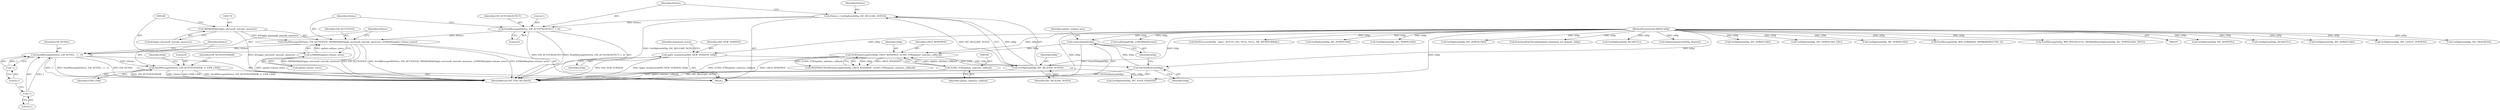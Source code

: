 digraph "0_rufus_c3c39f7f8a11f612c4ebf7affce25ec6928eb1cb_1@API" {
"1000191" [label="(Call,SendMessage(hNotes, EM_SETEVENTMASK, 0, ENM_LINK))"];
"1000184" [label="(Call,SendMessage(hNotes, EM_SETSEL, -1, -1))"];
"1000172" [label="(Call,SendMessageA(hNotes, EM_SETTEXTEX, (WPARAM)&friggin_microsoft_unicode_amateurs, (LPARAM)update.release_notes))"];
"1000167" [label="(Call,SendMessage(hNotes, EM_AUTOURLDETECT, 1, 0))"];
"1000162" [label="(Call,hNotes = GetDlgItem(hDlg, IDC_RELEASE_NOTES))"];
"1000164" [label="(Call,GetDlgItem(hDlg, IDC_RELEASE_NOTES))"];
"1000156" [label="(Call,SetWindowLongPtr(hDlg, GWLP_WNDPROC, (LONG_PTR)update_subclass_callback))"];
"1000150" [label="(Call,CenterDialog(hDlg))"];
"1000148" [label="(Call,SetTitleBarIcon(hDlg))"];
"1000142" [label="(Call,apply_localization(IDD_NEW_VERSION, hDlg))"];
"1000108" [label="(MethodParameterIn,HWND hDlg)"];
"1000159" [label="(Call,(LONG_PTR)update_subclass_callback)"];
"1000175" [label="(Call,(WPARAM)&friggin_microsoft_unicode_amateurs)"];
"1000179" [label="(Call,(LPARAM)update.release_notes)"];
"1000187" [label="(Call,-1)"];
"1000189" [label="(Call,-1)"];
"1000108" [label="(MethodParameterIn,HWND hDlg)"];
"1000268" [label="(Call,GetDlgItem(hDlg, IDC_WEBSITE))"];
"1000189" [label="(Call,-1)"];
"1000184" [label="(Call,SendMessage(hNotes, EM_SETSEL, -1, -1))"];
"1000142" [label="(Call,apply_localization(IDD_NEW_VERSION, hDlg))"];
"1000513" [label="(Call,GetDlgItem(hDlg, IDCANCEL))"];
"1000170" [label="(Literal,1)"];
"1000179" [label="(Call,(LPARAM)update.release_notes)"];
"1000163" [label="(Identifier,hNotes)"];
"1000151" [label="(Identifier,hDlg)"];
"1000157" [label="(Identifier,hDlg)"];
"1000197" [label="(Call,GetDlgItem(hDlg, IDC_YOUR_VERSION))"];
"1000167" [label="(Call,SendMessage(hNotes, EM_AUTOURLDETECT, 1, 0))"];
"1000554" [label="(Call,GetDlgItem(hDlg, IDC_DOWNLOAD))"];
"1000144" [label="(Identifier,hDlg)"];
"1000194" [label="(Literal,0)"];
"1000166" [label="(Identifier,IDC_RELEASE_NOTES)"];
"1000212" [label="(Call,GetDlgItem(hDlg, IDC_LATEST_VERSION))"];
"1000174" [label="(Identifier,EM_SETTEXTEX)"];
"1000570" [label="(MethodReturn,INT_PTR CALLBACK)"];
"1000240" [label="(Call,GetDlgItem(hDlg, IDC_PROGRESS))"];
"1000319" [label="(Call,EndDialog(hDlg, LOWORD(wParam)))"];
"1000193" [label="(Identifier,EM_SETEVENTMASK)"];
"1000328" [label="(Call,ShellExecuteA(hDlg, \"open\", RUFUS_URL, NULL, NULL, SW_SHOWNORMAL))"];
"1000173" [label="(Identifier,hNotes)"];
"1000191" [label="(Call,SendMessage(hNotes, EM_SETEVENTMASK, 0, ENM_LINK))"];
"1000190" [label="(Literal,1)"];
"1000186" [label="(Identifier,EM_SETSEL)"];
"1000495" [label="(Call,GetDlgItem(hDlg, IDC_DOWNLOAD))"];
"1000168" [label="(Identifier,hNotes)"];
"1000187" [label="(Call,-1)"];
"1000156" [label="(Call,SetWindowLongPtr(hDlg, GWLP_WNDPROC, (LONG_PTR)update_subclass_callback))"];
"1000150" [label="(Call,CenterDialog(hDlg))"];
"1000257" [label="(Call,GetDlgItem(hDlg, IDC_DOWNLOAD))"];
"1000159" [label="(Call,(LONG_PTR)update_subclass_callback)"];
"1000366" [label="(Call,GetDlgItem(hDlg, IDC_DOWNLOAD))"];
"1000165" [label="(Identifier,hDlg)"];
"1000149" [label="(Identifier,hDlg)"];
"1000175" [label="(Call,(WPARAM)&friggin_microsoft_unicode_amateurs)"];
"1000198" [label="(Identifier,hDlg)"];
"1000172" [label="(Call,SendMessageA(hNotes, EM_SETTEXTEX, (WPARAM)&friggin_microsoft_unicode_amateurs, (LPARAM)update.release_notes))"];
"1000192" [label="(Identifier,hNotes)"];
"1000499" [label="(Call,DownloadFileThreaded(update.download_url, filepath, hDlg))"];
"1000195" [label="(Identifier,ENM_LINK)"];
"1000158" [label="(Identifier,GWLP_WNDPROC)"];
"1000161" [label="(Identifier,update_subclass_callback)"];
"1000535" [label="(Call,GetDlgItem(hDlg, IDCANCEL))"];
"1000358" [label="(Call,ValidateSignature(hDlg, filepath))"];
"1000185" [label="(Identifier,hNotes)"];
"1000543" [label="(Call,GetDlgItem(hDlg, IDC_DOWNLOAD))"];
"1000181" [label="(Call,update.release_notes)"];
"1000177" [label="(Call,&friggin_microsoft_unicode_amateurs)"];
"1000233" [label="(Call,GetDlgItem(hDlg, IDC_DOWNLOAD_URL))"];
"1000518" [label="(Call,GetDlgItem(hDlg, IDC_DOWNLOAD))"];
"1000148" [label="(Call,SetTitleBarIcon(hDlg))"];
"1000171" [label="(Literal,0)"];
"1000169" [label="(Identifier,EM_AUTOURLDETECT)"];
"1000164" [label="(Call,GetDlgItem(hDlg, IDC_RELEASE_NOTES))"];
"1000162" [label="(Call,hNotes = GetDlgItem(hDlg, IDC_RELEASE_NOTES))"];
"1000154" [label="(Call,(WNDPROC)SetWindowLongPtr(hDlg, GWLP_WNDPROC, (LONG_PTR)update_subclass_callback))"];
"1000143" [label="(Identifier,IDD_NEW_VERSION)"];
"1000416" [label="(Call,PostMessage(hDlg, WM_COMMAND, (WPARAM)IDCLOSE, 0))"];
"1000146" [label="(Identifier,download_status)"];
"1000153" [label="(Identifier,update_original_proc)"];
"1000490" [label="(Call,SendMessage(hDlg, WM_NEXTDLGCTL, (WPARAM)GetDlgItem(hDlg, IDC_DOWNLOAD), TRUE))"];
"1000140" [label="(Block,)"];
"1000188" [label="(Literal,1)"];
"1000191" -> "1000140"  [label="AST: "];
"1000191" -> "1000195"  [label="CFG: "];
"1000192" -> "1000191"  [label="AST: "];
"1000193" -> "1000191"  [label="AST: "];
"1000194" -> "1000191"  [label="AST: "];
"1000195" -> "1000191"  [label="AST: "];
"1000198" -> "1000191"  [label="CFG: "];
"1000191" -> "1000570"  [label="DDG: ENM_LINK"];
"1000191" -> "1000570"  [label="DDG: SendMessage(hNotes, EM_SETEVENTMASK, 0, ENM_LINK)"];
"1000191" -> "1000570"  [label="DDG: EM_SETEVENTMASK"];
"1000191" -> "1000570"  [label="DDG: hNotes"];
"1000184" -> "1000191"  [label="DDG: hNotes"];
"1000184" -> "1000140"  [label="AST: "];
"1000184" -> "1000189"  [label="CFG: "];
"1000185" -> "1000184"  [label="AST: "];
"1000186" -> "1000184"  [label="AST: "];
"1000187" -> "1000184"  [label="AST: "];
"1000189" -> "1000184"  [label="AST: "];
"1000192" -> "1000184"  [label="CFG: "];
"1000184" -> "1000570"  [label="DDG: EM_SETSEL"];
"1000184" -> "1000570"  [label="DDG: -1"];
"1000184" -> "1000570"  [label="DDG: SendMessage(hNotes, EM_SETSEL, -1, -1)"];
"1000172" -> "1000184"  [label="DDG: hNotes"];
"1000187" -> "1000184"  [label="DDG: 1"];
"1000189" -> "1000184"  [label="DDG: 1"];
"1000172" -> "1000140"  [label="AST: "];
"1000172" -> "1000179"  [label="CFG: "];
"1000173" -> "1000172"  [label="AST: "];
"1000174" -> "1000172"  [label="AST: "];
"1000175" -> "1000172"  [label="AST: "];
"1000179" -> "1000172"  [label="AST: "];
"1000185" -> "1000172"  [label="CFG: "];
"1000172" -> "1000570"  [label="DDG: SendMessageA(hNotes, EM_SETTEXTEX, (WPARAM)&friggin_microsoft_unicode_amateurs, (LPARAM)update.release_notes)"];
"1000172" -> "1000570"  [label="DDG: (LPARAM)update.release_notes"];
"1000172" -> "1000570"  [label="DDG: EM_SETTEXTEX"];
"1000172" -> "1000570"  [label="DDG: (WPARAM)&friggin_microsoft_unicode_amateurs"];
"1000167" -> "1000172"  [label="DDG: hNotes"];
"1000175" -> "1000172"  [label="DDG: &friggin_microsoft_unicode_amateurs"];
"1000179" -> "1000172"  [label="DDG: update.release_notes"];
"1000167" -> "1000140"  [label="AST: "];
"1000167" -> "1000171"  [label="CFG: "];
"1000168" -> "1000167"  [label="AST: "];
"1000169" -> "1000167"  [label="AST: "];
"1000170" -> "1000167"  [label="AST: "];
"1000171" -> "1000167"  [label="AST: "];
"1000173" -> "1000167"  [label="CFG: "];
"1000167" -> "1000570"  [label="DDG: EM_AUTOURLDETECT"];
"1000167" -> "1000570"  [label="DDG: SendMessage(hNotes, EM_AUTOURLDETECT, 1, 0)"];
"1000162" -> "1000167"  [label="DDG: hNotes"];
"1000162" -> "1000140"  [label="AST: "];
"1000162" -> "1000164"  [label="CFG: "];
"1000163" -> "1000162"  [label="AST: "];
"1000164" -> "1000162"  [label="AST: "];
"1000168" -> "1000162"  [label="CFG: "];
"1000162" -> "1000570"  [label="DDG: GetDlgItem(hDlg, IDC_RELEASE_NOTES)"];
"1000164" -> "1000162"  [label="DDG: hDlg"];
"1000164" -> "1000162"  [label="DDG: IDC_RELEASE_NOTES"];
"1000164" -> "1000166"  [label="CFG: "];
"1000165" -> "1000164"  [label="AST: "];
"1000166" -> "1000164"  [label="AST: "];
"1000164" -> "1000570"  [label="DDG: IDC_RELEASE_NOTES"];
"1000156" -> "1000164"  [label="DDG: hDlg"];
"1000108" -> "1000164"  [label="DDG: hDlg"];
"1000164" -> "1000197"  [label="DDG: hDlg"];
"1000156" -> "1000154"  [label="AST: "];
"1000156" -> "1000159"  [label="CFG: "];
"1000157" -> "1000156"  [label="AST: "];
"1000158" -> "1000156"  [label="AST: "];
"1000159" -> "1000156"  [label="AST: "];
"1000154" -> "1000156"  [label="CFG: "];
"1000156" -> "1000570"  [label="DDG: (LONG_PTR)update_subclass_callback"];
"1000156" -> "1000570"  [label="DDG: GWLP_WNDPROC"];
"1000156" -> "1000154"  [label="DDG: hDlg"];
"1000156" -> "1000154"  [label="DDG: GWLP_WNDPROC"];
"1000156" -> "1000154"  [label="DDG: (LONG_PTR)update_subclass_callback"];
"1000150" -> "1000156"  [label="DDG: hDlg"];
"1000108" -> "1000156"  [label="DDG: hDlg"];
"1000159" -> "1000156"  [label="DDG: update_subclass_callback"];
"1000150" -> "1000140"  [label="AST: "];
"1000150" -> "1000151"  [label="CFG: "];
"1000151" -> "1000150"  [label="AST: "];
"1000153" -> "1000150"  [label="CFG: "];
"1000150" -> "1000570"  [label="DDG: CenterDialog(hDlg)"];
"1000148" -> "1000150"  [label="DDG: hDlg"];
"1000108" -> "1000150"  [label="DDG: hDlg"];
"1000148" -> "1000140"  [label="AST: "];
"1000148" -> "1000149"  [label="CFG: "];
"1000149" -> "1000148"  [label="AST: "];
"1000151" -> "1000148"  [label="CFG: "];
"1000148" -> "1000570"  [label="DDG: SetTitleBarIcon(hDlg)"];
"1000142" -> "1000148"  [label="DDG: hDlg"];
"1000108" -> "1000148"  [label="DDG: hDlg"];
"1000142" -> "1000140"  [label="AST: "];
"1000142" -> "1000144"  [label="CFG: "];
"1000143" -> "1000142"  [label="AST: "];
"1000144" -> "1000142"  [label="AST: "];
"1000146" -> "1000142"  [label="CFG: "];
"1000142" -> "1000570"  [label="DDG: apply_localization(IDD_NEW_VERSION, hDlg)"];
"1000142" -> "1000570"  [label="DDG: IDD_NEW_VERSION"];
"1000108" -> "1000142"  [label="DDG: hDlg"];
"1000108" -> "1000107"  [label="AST: "];
"1000108" -> "1000570"  [label="DDG: hDlg"];
"1000108" -> "1000197"  [label="DDG: hDlg"];
"1000108" -> "1000212"  [label="DDG: hDlg"];
"1000108" -> "1000233"  [label="DDG: hDlg"];
"1000108" -> "1000240"  [label="DDG: hDlg"];
"1000108" -> "1000257"  [label="DDG: hDlg"];
"1000108" -> "1000268"  [label="DDG: hDlg"];
"1000108" -> "1000319"  [label="DDG: hDlg"];
"1000108" -> "1000328"  [label="DDG: hDlg"];
"1000108" -> "1000358"  [label="DDG: hDlg"];
"1000108" -> "1000366"  [label="DDG: hDlg"];
"1000108" -> "1000416"  [label="DDG: hDlg"];
"1000108" -> "1000490"  [label="DDG: hDlg"];
"1000108" -> "1000495"  [label="DDG: hDlg"];
"1000108" -> "1000499"  [label="DDG: hDlg"];
"1000108" -> "1000513"  [label="DDG: hDlg"];
"1000108" -> "1000518"  [label="DDG: hDlg"];
"1000108" -> "1000535"  [label="DDG: hDlg"];
"1000108" -> "1000543"  [label="DDG: hDlg"];
"1000108" -> "1000554"  [label="DDG: hDlg"];
"1000159" -> "1000161"  [label="CFG: "];
"1000160" -> "1000159"  [label="AST: "];
"1000161" -> "1000159"  [label="AST: "];
"1000159" -> "1000570"  [label="DDG: update_subclass_callback"];
"1000175" -> "1000177"  [label="CFG: "];
"1000176" -> "1000175"  [label="AST: "];
"1000177" -> "1000175"  [label="AST: "];
"1000180" -> "1000175"  [label="CFG: "];
"1000175" -> "1000570"  [label="DDG: &friggin_microsoft_unicode_amateurs"];
"1000179" -> "1000181"  [label="CFG: "];
"1000180" -> "1000179"  [label="AST: "];
"1000181" -> "1000179"  [label="AST: "];
"1000179" -> "1000570"  [label="DDG: update.release_notes"];
"1000187" -> "1000188"  [label="CFG: "];
"1000188" -> "1000187"  [label="AST: "];
"1000190" -> "1000187"  [label="CFG: "];
"1000189" -> "1000190"  [label="CFG: "];
"1000190" -> "1000189"  [label="AST: "];
}
